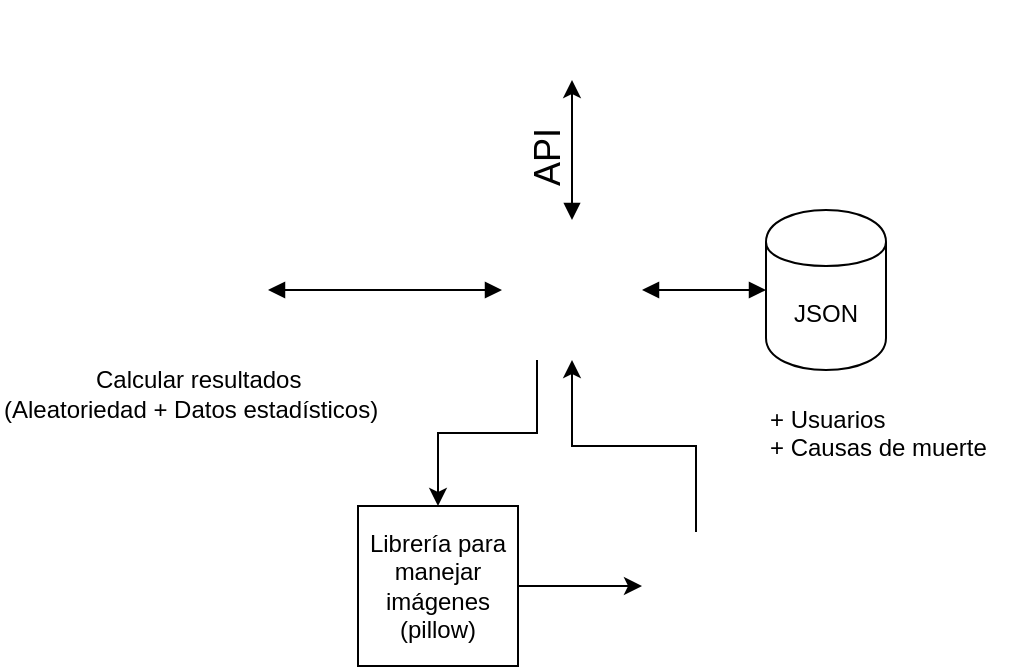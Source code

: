 <mxfile version="10.9.2" type="device"><diagram id="uMcwjFWHIsPgQDtfpfqF" name="Page-1"><mxGraphModel dx="1394" dy="771" grid="1" gridSize="10" guides="1" tooltips="1" connect="1" arrows="1" fold="1" page="1" pageScale="1" pageWidth="827" pageHeight="1169" math="0" shadow="0"><root><mxCell id="0"/><mxCell id="1" parent="0"/><mxCell id="C8D_Sz0ZjEcVsAaCktl9-5" value="" style="edgeStyle=orthogonalEdgeStyle;rounded=0;orthogonalLoop=1;jettySize=auto;html=1;" edge="1" parent="1" source="C8D_Sz0ZjEcVsAaCktl9-2" target="C8D_Sz0ZjEcVsAaCktl9-4"><mxGeometry relative="1" as="geometry"/></mxCell><mxCell id="C8D_Sz0ZjEcVsAaCktl9-2" value="Librería para manejar imágenes (pillow)" style="whiteSpace=wrap;html=1;aspect=fixed;" vertex="1" parent="1"><mxGeometry x="283" y="373" width="80" height="80" as="geometry"/></mxCell><mxCell id="C8D_Sz0ZjEcVsAaCktl9-26" style="edgeStyle=orthogonalEdgeStyle;rounded=0;orthogonalLoop=1;jettySize=auto;html=1;exitX=0.5;exitY=0;exitDx=0;exitDy=0;entryX=0.5;entryY=1;entryDx=0;entryDy=0;" edge="1" parent="1" source="C8D_Sz0ZjEcVsAaCktl9-4" target="C8D_Sz0ZjEcVsAaCktl9-22"><mxGeometry relative="1" as="geometry"/></mxCell><mxCell id="C8D_Sz0ZjEcVsAaCktl9-4" value="" style="shape=image;html=1;verticalAlign=top;verticalLabelPosition=bottom;labelBackgroundColor=#ffffff;imageAspect=0;aspect=fixed;image=https://cdn2.iconfinder.com/data/icons/freecns-cumulus/16/519587-084_Photo-128.png" vertex="1" parent="1"><mxGeometry x="425" y="386" width="54" height="54" as="geometry"/></mxCell><mxCell id="C8D_Sz0ZjEcVsAaCktl9-9" value="" style="shape=image;html=1;verticalAlign=top;verticalLabelPosition=bottom;labelBackgroundColor=#ffffff;imageAspect=0;aspect=fixed;image=https://cdn0.iconfinder.com/data/icons/social-glyph/30/twitter-120.png" vertex="1" parent="1"><mxGeometry x="370" y="120" width="40" height="40" as="geometry"/></mxCell><mxCell id="C8D_Sz0ZjEcVsAaCktl9-13" value="&lt;font style=&quot;font-size: 18px&quot;&gt;API&lt;/font&gt;" style="text;html=1;resizable=0;points=[];autosize=1;align=left;verticalAlign=top;spacingTop=-4;rotation=-90;" vertex="1" parent="1"><mxGeometry x="355" y="185" width="40" height="20" as="geometry"/></mxCell><mxCell id="C8D_Sz0ZjEcVsAaCktl9-14" value="JSON" style="shape=cylinder;whiteSpace=wrap;html=1;boundedLbl=1;backgroundOutline=1;" vertex="1" parent="1"><mxGeometry x="487" y="225" width="60" height="80" as="geometry"/></mxCell><mxCell id="C8D_Sz0ZjEcVsAaCktl9-19" value="&lt;div&gt;+ Usuarios&lt;/div&gt;&lt;div&gt;+ Causas de muerte&lt;br&gt;&lt;/div&gt;" style="text;html=1;resizable=0;points=[];autosize=1;align=left;verticalAlign=top;spacingTop=-4;" vertex="1" parent="1"><mxGeometry x="487" y="320" width="130" height="30" as="geometry"/></mxCell><mxCell id="C8D_Sz0ZjEcVsAaCktl9-21" value="" style="shape=image;html=1;verticalAlign=top;verticalLabelPosition=bottom;labelBackgroundColor=#ffffff;imageAspect=0;aspect=fixed;image=https://cdn1.iconfinder.com/data/icons/nuove/128x128/actions/exec.png" vertex="1" parent="1"><mxGeometry x="180" y="236" width="58" height="58" as="geometry"/></mxCell><mxCell id="C8D_Sz0ZjEcVsAaCktl9-23" style="edgeStyle=orthogonalEdgeStyle;rounded=0;orthogonalLoop=1;jettySize=auto;html=1;exitX=0.5;exitY=0;exitDx=0;exitDy=0;entryX=0.5;entryY=1;entryDx=0;entryDy=0;startArrow=block;startFill=1;" edge="1" parent="1" source="C8D_Sz0ZjEcVsAaCktl9-22" target="C8D_Sz0ZjEcVsAaCktl9-9"><mxGeometry relative="1" as="geometry"/></mxCell><mxCell id="C8D_Sz0ZjEcVsAaCktl9-24" value="" style="edgeStyle=orthogonalEdgeStyle;rounded=0;orthogonalLoop=1;jettySize=auto;html=1;startArrow=block;startFill=1;endArrow=block;endFill=1;" edge="1" parent="1" source="C8D_Sz0ZjEcVsAaCktl9-22" target="C8D_Sz0ZjEcVsAaCktl9-14"><mxGeometry relative="1" as="geometry"/></mxCell><mxCell id="C8D_Sz0ZjEcVsAaCktl9-25" style="edgeStyle=orthogonalEdgeStyle;rounded=0;orthogonalLoop=1;jettySize=auto;html=1;exitX=0.25;exitY=1;exitDx=0;exitDy=0;" edge="1" parent="1" source="C8D_Sz0ZjEcVsAaCktl9-22" target="C8D_Sz0ZjEcVsAaCktl9-2"><mxGeometry relative="1" as="geometry"/></mxCell><mxCell id="C8D_Sz0ZjEcVsAaCktl9-27" style="edgeStyle=orthogonalEdgeStyle;rounded=0;orthogonalLoop=1;jettySize=auto;html=1;exitX=0;exitY=0.5;exitDx=0;exitDy=0;startArrow=block;startFill=1;endArrow=block;endFill=1;" edge="1" parent="1" source="C8D_Sz0ZjEcVsAaCktl9-22" target="C8D_Sz0ZjEcVsAaCktl9-21"><mxGeometry relative="1" as="geometry"/></mxCell><mxCell id="C8D_Sz0ZjEcVsAaCktl9-22" value="" style="shape=image;html=1;verticalAlign=top;verticalLabelPosition=bottom;labelBackgroundColor=#ffffff;imageAspect=0;aspect=fixed;image=https://cdn2.iconfinder.com/data/icons/artificial-intelligence-52/48/bl_1647_Robot_artificial_intelligence_worker_dog_magnifier_bot-128.png" vertex="1" parent="1"><mxGeometry x="355" y="230" width="70" height="70" as="geometry"/></mxCell><mxCell id="C8D_Sz0ZjEcVsAaCktl9-28" value="Calcular resultados" style="text;html=1;resizable=0;points=[];autosize=1;align=left;verticalAlign=top;spacingTop=-4;" vertex="1" parent="1"><mxGeometry x="150" y="300" width="120" height="20" as="geometry"/></mxCell><mxCell id="C8D_Sz0ZjEcVsAaCktl9-29" value="(Aleatoriedad + Datos estadísticos)" style="text;html=1;resizable=0;points=[];autosize=1;align=left;verticalAlign=top;spacingTop=-4;" vertex="1" parent="1"><mxGeometry x="104" y="315" width="210" height="20" as="geometry"/></mxCell></root></mxGraphModel></diagram></mxfile>